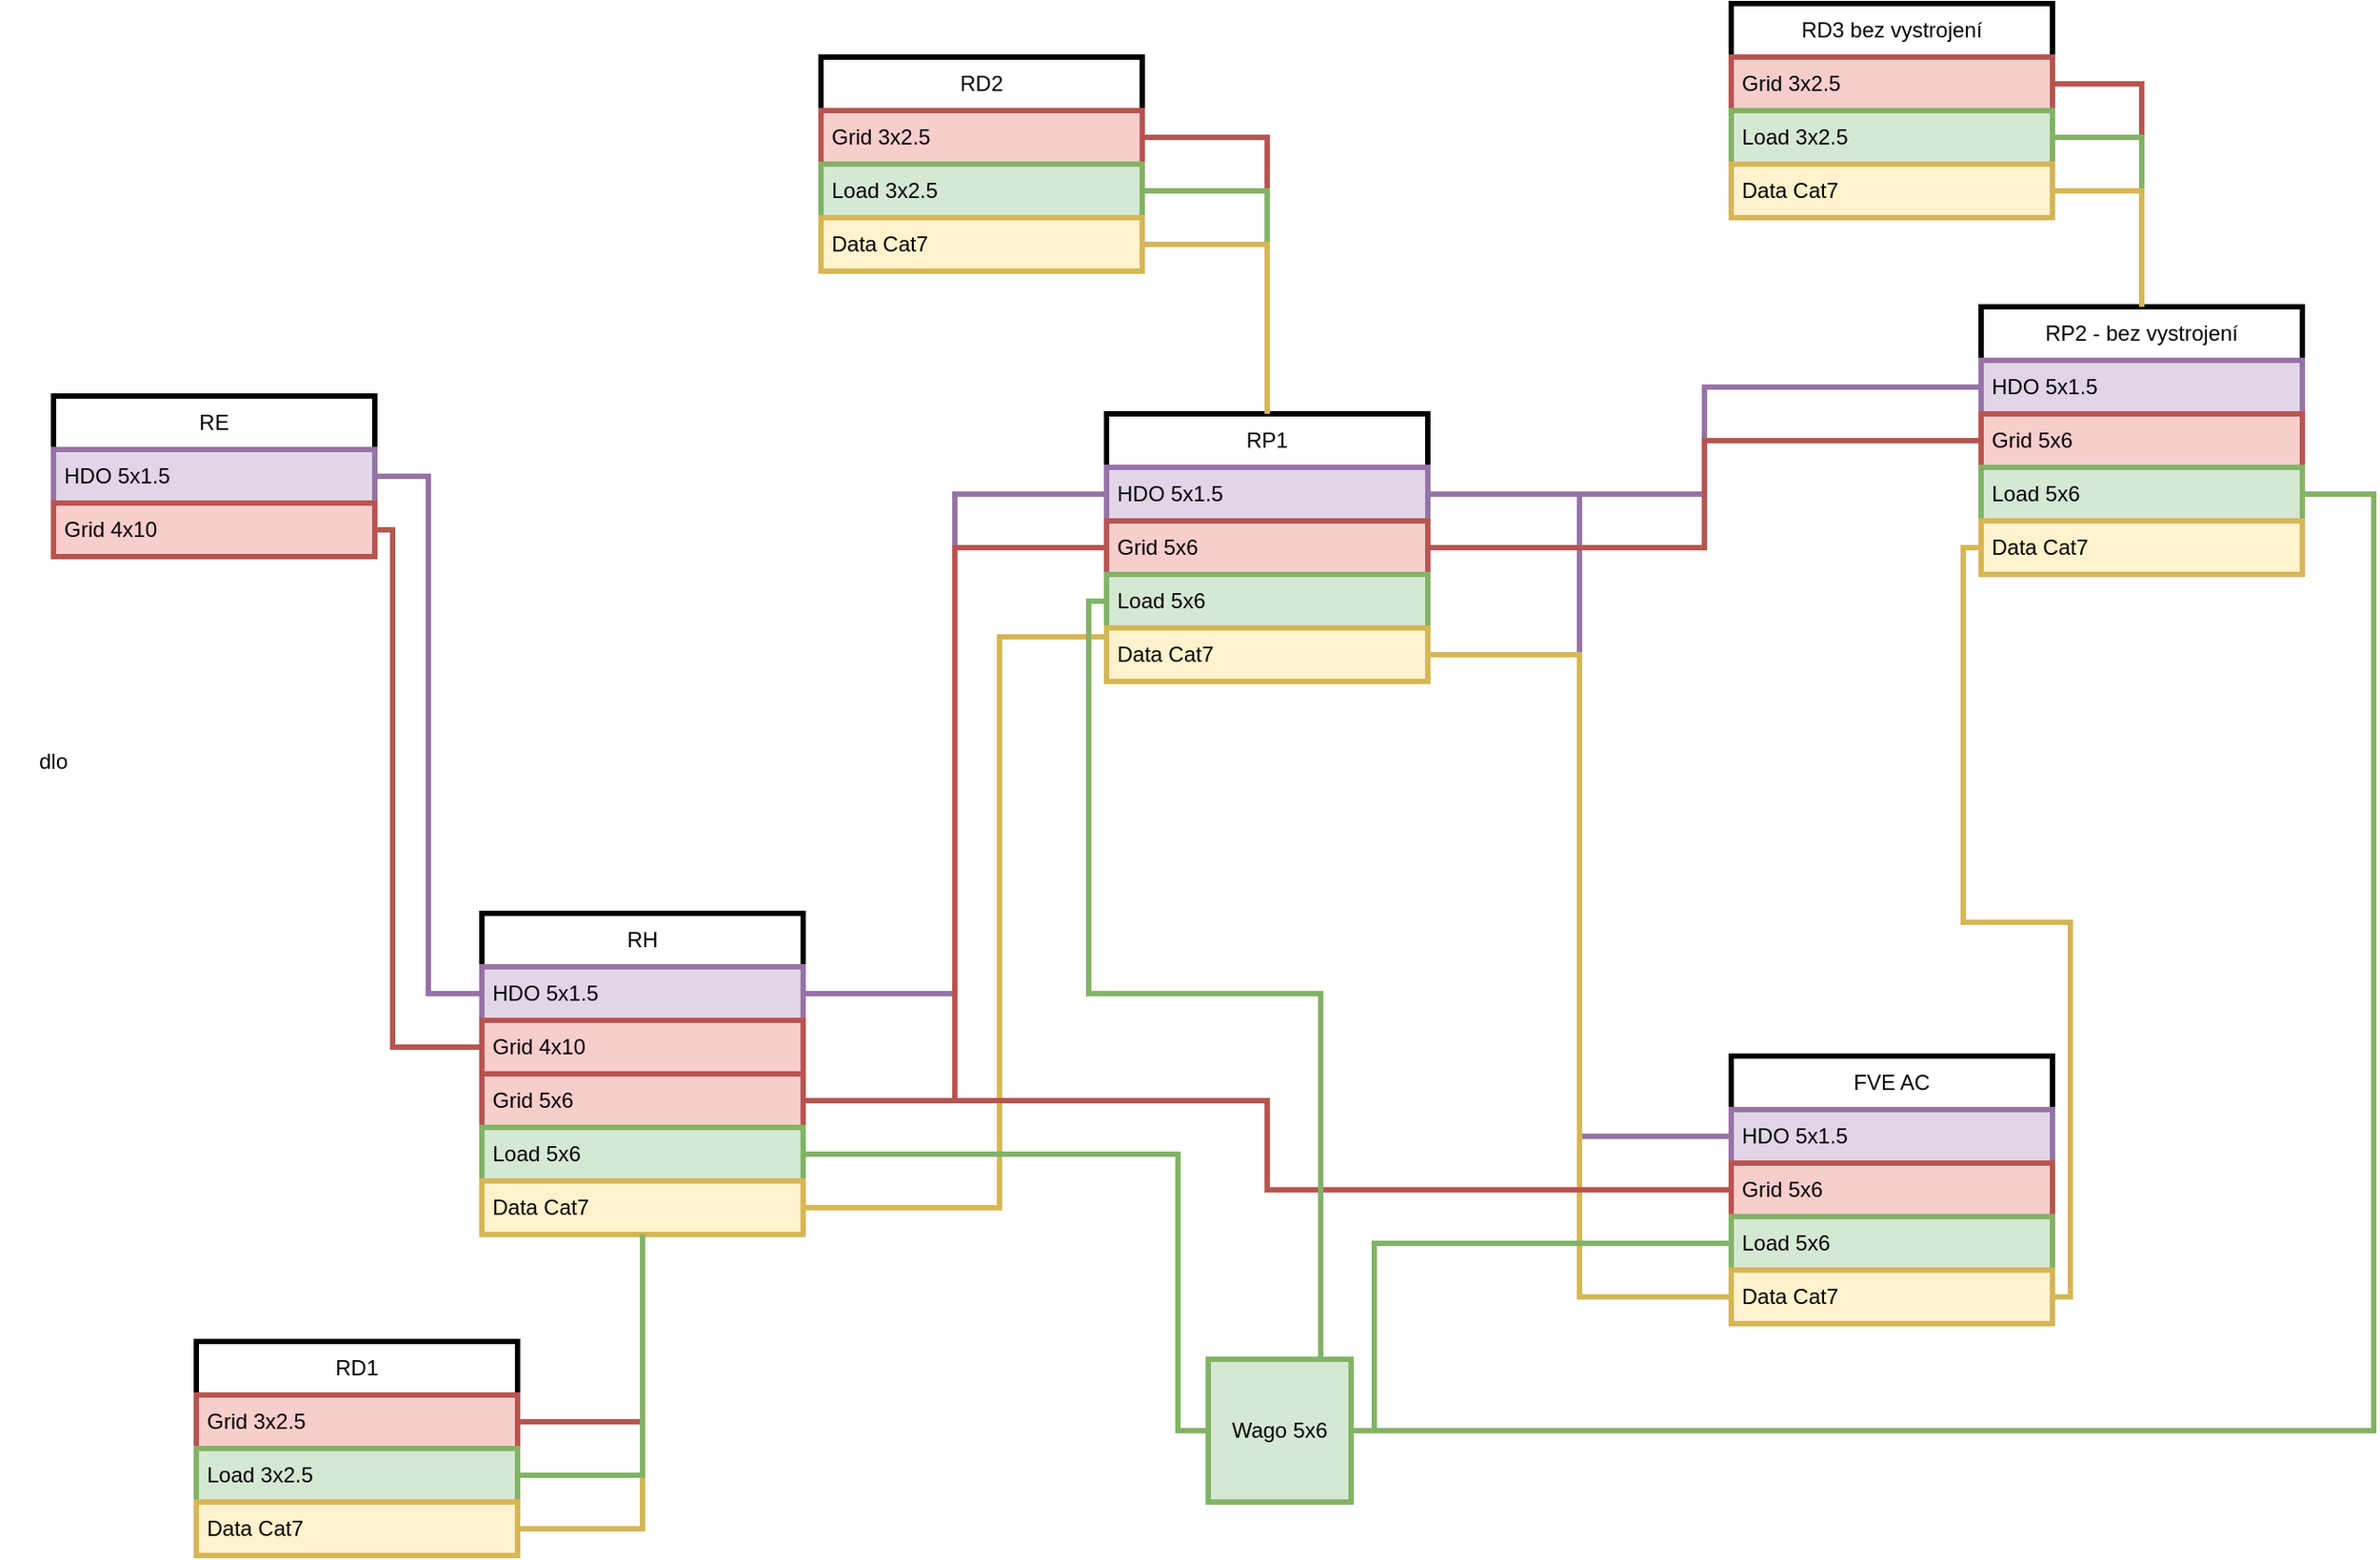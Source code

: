 <mxfile version="25.0.3">
  <diagram name="Stránka-1" id="s7uGZve95t0P6AHgvdYL">
    <mxGraphModel dx="1434" dy="1915" grid="1" gridSize="10" guides="1" tooltips="1" connect="1" arrows="1" fold="1" page="1" pageScale="1" pageWidth="1654" pageHeight="1169" math="0" shadow="0">
      <root>
        <mxCell id="0" />
        <mxCell id="1" parent="0" />
        <mxCell id="1UGIrWX7Iy0l2SpG3Klg-1" value="RE" style="swimlane;fontStyle=0;childLayout=stackLayout;horizontal=1;startSize=30;horizontalStack=0;resizeParent=1;resizeParentMax=0;resizeLast=0;collapsible=1;marginBottom=0;whiteSpace=wrap;html=1;strokeWidth=3;" parent="1" vertex="1">
          <mxGeometry x="50" y="-130" width="180" height="90" as="geometry" />
        </mxCell>
        <mxCell id="1UGIrWX7Iy0l2SpG3Klg-3" value="HDO 5x1.5" style="text;strokeColor=#9673a6;fillColor=#e1d5e7;align=left;verticalAlign=middle;spacingLeft=4;spacingRight=4;overflow=hidden;points=[[0,0.5],[1,0.5]];portConstraint=eastwest;rotatable=0;whiteSpace=wrap;html=1;strokeWidth=3;" parent="1UGIrWX7Iy0l2SpG3Klg-1" vertex="1">
          <mxGeometry y="30" width="180" height="30" as="geometry" />
        </mxCell>
        <mxCell id="1UGIrWX7Iy0l2SpG3Klg-2" value="Grid 4x10" style="text;strokeColor=#b85450;fillColor=#f8cecc;align=left;verticalAlign=middle;spacingLeft=4;spacingRight=4;overflow=hidden;points=[[0,0.5],[1,0.5]];portConstraint=eastwest;rotatable=0;whiteSpace=wrap;html=1;strokeWidth=3;" parent="1UGIrWX7Iy0l2SpG3Klg-1" vertex="1">
          <mxGeometry y="60" width="180" height="30" as="geometry" />
        </mxCell>
        <mxCell id="1UGIrWX7Iy0l2SpG3Klg-9" value="RH" style="swimlane;fontStyle=0;childLayout=stackLayout;horizontal=1;startSize=30;horizontalStack=0;resizeParent=1;resizeParentMax=0;resizeLast=0;collapsible=1;marginBottom=0;whiteSpace=wrap;html=1;strokeWidth=3;" parent="1" vertex="1">
          <mxGeometry x="290" y="160" width="180" height="180" as="geometry" />
        </mxCell>
        <mxCell id="1UGIrWX7Iy0l2SpG3Klg-11" value="HDO 5x1.5" style="text;strokeColor=#9673a6;fillColor=#e1d5e7;align=left;verticalAlign=middle;spacingLeft=4;spacingRight=4;overflow=hidden;points=[[0,0.5],[1,0.5]];portConstraint=eastwest;rotatable=0;whiteSpace=wrap;html=1;strokeWidth=3;" parent="1UGIrWX7Iy0l2SpG3Klg-9" vertex="1">
          <mxGeometry y="30" width="180" height="30" as="geometry" />
        </mxCell>
        <mxCell id="1UGIrWX7Iy0l2SpG3Klg-10" value="Grid 4x10" style="text;strokeColor=#b85450;fillColor=#f8cecc;align=left;verticalAlign=middle;spacingLeft=4;spacingRight=4;overflow=hidden;points=[[0,0.5],[1,0.5]];portConstraint=eastwest;rotatable=0;whiteSpace=wrap;html=1;strokeWidth=3;" parent="1UGIrWX7Iy0l2SpG3Klg-9" vertex="1">
          <mxGeometry y="60" width="180" height="30" as="geometry" />
        </mxCell>
        <mxCell id="1UGIrWX7Iy0l2SpG3Klg-23" value="Grid 5x6" style="text;strokeColor=#b85450;fillColor=#f8cecc;align=left;verticalAlign=middle;spacingLeft=4;spacingRight=4;overflow=hidden;points=[[0,0.5],[1,0.5]];portConstraint=eastwest;rotatable=0;whiteSpace=wrap;html=1;strokeWidth=3;" parent="1UGIrWX7Iy0l2SpG3Klg-9" vertex="1">
          <mxGeometry y="90" width="180" height="30" as="geometry" />
        </mxCell>
        <mxCell id="1UGIrWX7Iy0l2SpG3Klg-12" value="Load 5x6" style="text;strokeColor=#82b366;fillColor=#d5e8d4;align=left;verticalAlign=middle;spacingLeft=4;spacingRight=4;overflow=hidden;points=[[0,0.5],[1,0.5]];portConstraint=eastwest;rotatable=0;whiteSpace=wrap;html=1;strokeWidth=3;" parent="1UGIrWX7Iy0l2SpG3Klg-9" vertex="1">
          <mxGeometry y="120" width="180" height="30" as="geometry" />
        </mxCell>
        <mxCell id="1UGIrWX7Iy0l2SpG3Klg-44" value="Data Cat7" style="text;strokeColor=#d6b656;fillColor=#fff2cc;align=left;verticalAlign=middle;spacingLeft=4;spacingRight=4;overflow=hidden;points=[[0,0.5],[1,0.5]];portConstraint=eastwest;rotatable=0;whiteSpace=wrap;html=1;strokeWidth=3;" parent="1UGIrWX7Iy0l2SpG3Klg-9" vertex="1">
          <mxGeometry y="150" width="180" height="30" as="geometry" />
        </mxCell>
        <mxCell id="1UGIrWX7Iy0l2SpG3Klg-13" value="RP1" style="swimlane;fontStyle=0;childLayout=stackLayout;horizontal=1;startSize=30;horizontalStack=0;resizeParent=1;resizeParentMax=0;resizeLast=0;collapsible=1;marginBottom=0;whiteSpace=wrap;html=1;strokeWidth=3;" parent="1" vertex="1">
          <mxGeometry x="640" y="-120" width="180" height="150" as="geometry" />
        </mxCell>
        <mxCell id="1UGIrWX7Iy0l2SpG3Klg-15" value="HDO 5x1.5" style="text;strokeColor=#9673a6;fillColor=#e1d5e7;align=left;verticalAlign=middle;spacingLeft=4;spacingRight=4;overflow=hidden;points=[[0,0.5],[1,0.5]];portConstraint=eastwest;rotatable=0;whiteSpace=wrap;html=1;strokeWidth=3;" parent="1UGIrWX7Iy0l2SpG3Klg-13" vertex="1">
          <mxGeometry y="30" width="180" height="30" as="geometry" />
        </mxCell>
        <mxCell id="1UGIrWX7Iy0l2SpG3Klg-14" value="Grid 5x6" style="text;strokeColor=#b85450;fillColor=#f8cecc;align=left;verticalAlign=middle;spacingLeft=4;spacingRight=4;overflow=hidden;points=[[0,0.5],[1,0.5]];portConstraint=eastwest;rotatable=0;whiteSpace=wrap;html=1;strokeWidth=3;" parent="1UGIrWX7Iy0l2SpG3Klg-13" vertex="1">
          <mxGeometry y="60" width="180" height="30" as="geometry" />
        </mxCell>
        <mxCell id="1UGIrWX7Iy0l2SpG3Klg-16" value="Load 5x6" style="text;strokeColor=#82b366;fillColor=#d5e8d4;align=left;verticalAlign=middle;spacingLeft=4;spacingRight=4;overflow=hidden;points=[[0,0.5],[1,0.5]];portConstraint=eastwest;rotatable=0;whiteSpace=wrap;html=1;strokeWidth=3;" parent="1UGIrWX7Iy0l2SpG3Klg-13" vertex="1">
          <mxGeometry y="90" width="180" height="30" as="geometry" />
        </mxCell>
        <mxCell id="1UGIrWX7Iy0l2SpG3Klg-45" value="Data Cat7" style="text;strokeColor=#d6b656;fillColor=#fff2cc;align=left;verticalAlign=middle;spacingLeft=4;spacingRight=4;overflow=hidden;points=[[0,0.5],[1,0.5]];portConstraint=eastwest;rotatable=0;whiteSpace=wrap;html=1;strokeWidth=3;" parent="1UGIrWX7Iy0l2SpG3Klg-13" vertex="1">
          <mxGeometry y="120" width="180" height="30" as="geometry" />
        </mxCell>
        <mxCell id="1UGIrWX7Iy0l2SpG3Klg-17" value="FVE AC" style="swimlane;fontStyle=0;childLayout=stackLayout;horizontal=1;startSize=30;horizontalStack=0;resizeParent=1;resizeParentMax=0;resizeLast=0;collapsible=1;marginBottom=0;whiteSpace=wrap;html=1;strokeWidth=3;" parent="1" vertex="1">
          <mxGeometry x="990" y="240" width="180" height="150" as="geometry" />
        </mxCell>
        <mxCell id="1UGIrWX7Iy0l2SpG3Klg-20" value="HDO 5x1.5" style="text;strokeColor=#9673a6;fillColor=#e1d5e7;align=left;verticalAlign=middle;spacingLeft=4;spacingRight=4;overflow=hidden;points=[[0,0.5],[1,0.5]];portConstraint=eastwest;rotatable=0;whiteSpace=wrap;html=1;strokeWidth=3;" parent="1UGIrWX7Iy0l2SpG3Klg-17" vertex="1">
          <mxGeometry y="30" width="180" height="30" as="geometry" />
        </mxCell>
        <mxCell id="1UGIrWX7Iy0l2SpG3Klg-18" value="Grid 5x6" style="text;strokeColor=#b85450;fillColor=#f8cecc;align=left;verticalAlign=middle;spacingLeft=4;spacingRight=4;overflow=hidden;points=[[0,0.5],[1,0.5]];portConstraint=eastwest;rotatable=0;whiteSpace=wrap;html=1;strokeWidth=3;" parent="1UGIrWX7Iy0l2SpG3Klg-17" vertex="1">
          <mxGeometry y="60" width="180" height="30" as="geometry" />
        </mxCell>
        <mxCell id="1UGIrWX7Iy0l2SpG3Klg-19" value="Load 5x6" style="text;strokeColor=#82b366;fillColor=#d5e8d4;align=left;verticalAlign=middle;spacingLeft=4;spacingRight=4;overflow=hidden;points=[[0,0.5],[1,0.5]];portConstraint=eastwest;rotatable=0;whiteSpace=wrap;html=1;strokeWidth=3;" parent="1UGIrWX7Iy0l2SpG3Klg-17" vertex="1">
          <mxGeometry y="90" width="180" height="30" as="geometry" />
        </mxCell>
        <mxCell id="1UGIrWX7Iy0l2SpG3Klg-51" value="Data Cat7" style="text;strokeColor=#d6b656;fillColor=#fff2cc;align=left;verticalAlign=middle;spacingLeft=4;spacingRight=4;overflow=hidden;points=[[0,0.5],[1,0.5]];portConstraint=eastwest;rotatable=0;whiteSpace=wrap;html=1;strokeWidth=3;" parent="1UGIrWX7Iy0l2SpG3Klg-17" vertex="1">
          <mxGeometry y="120" width="180" height="30" as="geometry" />
        </mxCell>
        <mxCell id="1UGIrWX7Iy0l2SpG3Klg-22" value="" style="endArrow=none;html=1;rounded=0;fillColor=#e1d5e7;strokeColor=#9673a6;strokeWidth=3;edgeStyle=orthogonalEdgeStyle;" parent="1" source="1UGIrWX7Iy0l2SpG3Klg-3" target="1UGIrWX7Iy0l2SpG3Klg-11" edge="1">
          <mxGeometry width="50" height="50" relative="1" as="geometry">
            <mxPoint x="340" y="215" as="sourcePoint" />
            <mxPoint x="500" y="215" as="targetPoint" />
          </mxGeometry>
        </mxCell>
        <mxCell id="1UGIrWX7Iy0l2SpG3Klg-26" value="" style="endArrow=none;html=1;rounded=0;fillColor=#e1d5e7;strokeColor=#9673a6;strokeWidth=3;edgeStyle=orthogonalEdgeStyle;" parent="1" source="1UGIrWX7Iy0l2SpG3Klg-11" target="1UGIrWX7Iy0l2SpG3Klg-15" edge="1">
          <mxGeometry width="50" height="50" relative="1" as="geometry">
            <mxPoint x="610" y="262" as="sourcePoint" />
            <mxPoint x="760" y="210" as="targetPoint" />
          </mxGeometry>
        </mxCell>
        <mxCell id="1UGIrWX7Iy0l2SpG3Klg-27" value="" style="endArrow=none;html=1;rounded=0;fillColor=#e1d5e7;strokeColor=#9673a6;strokeWidth=3;edgeStyle=orthogonalEdgeStyle;" parent="1" source="1UGIrWX7Iy0l2SpG3Klg-15" target="1UGIrWX7Iy0l2SpG3Klg-20" edge="1">
          <mxGeometry width="50" height="50" relative="1" as="geometry">
            <mxPoint x="900" y="140" as="sourcePoint" />
            <mxPoint x="1040" y="140" as="targetPoint" />
          </mxGeometry>
        </mxCell>
        <mxCell id="1UGIrWX7Iy0l2SpG3Klg-36" value="RP2 - bez vystrojení" style="swimlane;fontStyle=0;childLayout=stackLayout;horizontal=1;startSize=30;horizontalStack=0;resizeParent=1;resizeParentMax=0;resizeLast=0;collapsible=1;marginBottom=0;whiteSpace=wrap;html=1;strokeWidth=3;" parent="1" vertex="1">
          <mxGeometry x="1130" y="-180" width="180" height="150" as="geometry" />
        </mxCell>
        <mxCell id="1UGIrWX7Iy0l2SpG3Klg-37" value="HDO 5x1.5" style="text;strokeColor=#9673a6;fillColor=#e1d5e7;align=left;verticalAlign=middle;spacingLeft=4;spacingRight=4;overflow=hidden;points=[[0,0.5],[1,0.5]];portConstraint=eastwest;rotatable=0;whiteSpace=wrap;html=1;strokeWidth=3;" parent="1UGIrWX7Iy0l2SpG3Klg-36" vertex="1">
          <mxGeometry y="30" width="180" height="30" as="geometry" />
        </mxCell>
        <mxCell id="1UGIrWX7Iy0l2SpG3Klg-38" value="Grid 5x6" style="text;strokeColor=#b85450;fillColor=#f8cecc;align=left;verticalAlign=middle;spacingLeft=4;spacingRight=4;overflow=hidden;points=[[0,0.5],[1,0.5]];portConstraint=eastwest;rotatable=0;whiteSpace=wrap;html=1;strokeWidth=3;" parent="1UGIrWX7Iy0l2SpG3Klg-36" vertex="1">
          <mxGeometry y="60" width="180" height="30" as="geometry" />
        </mxCell>
        <mxCell id="1UGIrWX7Iy0l2SpG3Klg-39" value="Load 5x6" style="text;strokeColor=#82b366;fillColor=#d5e8d4;align=left;verticalAlign=middle;spacingLeft=4;spacingRight=4;overflow=hidden;points=[[0,0.5],[1,0.5]];portConstraint=eastwest;rotatable=0;whiteSpace=wrap;html=1;strokeWidth=3;" parent="1UGIrWX7Iy0l2SpG3Klg-36" vertex="1">
          <mxGeometry y="90" width="180" height="30" as="geometry" />
        </mxCell>
        <mxCell id="1UGIrWX7Iy0l2SpG3Klg-52" value="Data Cat7" style="text;strokeColor=#d6b656;fillColor=#fff2cc;align=left;verticalAlign=middle;spacingLeft=4;spacingRight=4;overflow=hidden;points=[[0,0.5],[1,0.5]];portConstraint=eastwest;rotatable=0;whiteSpace=wrap;html=1;strokeWidth=3;" parent="1UGIrWX7Iy0l2SpG3Klg-36" vertex="1">
          <mxGeometry y="120" width="180" height="30" as="geometry" />
        </mxCell>
        <mxCell id="1UGIrWX7Iy0l2SpG3Klg-41" value="" style="endArrow=none;html=1;rounded=0;fillColor=#e1d5e7;strokeColor=#9673a6;exitX=1;exitY=0.5;exitDx=0;exitDy=0;entryX=0;entryY=0.5;entryDx=0;entryDy=0;strokeWidth=3;edgeStyle=orthogonalEdgeStyle;" parent="1" source="1UGIrWX7Iy0l2SpG3Klg-15" target="1UGIrWX7Iy0l2SpG3Klg-37" edge="1">
          <mxGeometry width="50" height="50" relative="1" as="geometry">
            <mxPoint x="990" y="90" as="sourcePoint" />
            <mxPoint x="1040" y="40" as="targetPoint" />
          </mxGeometry>
        </mxCell>
        <mxCell id="rhwyj6UH5brpqnjEd6f1-1" value="RD1" style="swimlane;fontStyle=0;childLayout=stackLayout;horizontal=1;startSize=30;horizontalStack=0;resizeParent=1;resizeParentMax=0;resizeLast=0;collapsible=1;marginBottom=0;whiteSpace=wrap;html=1;strokeWidth=3;" vertex="1" parent="1">
          <mxGeometry x="130" y="400" width="180" height="120" as="geometry" />
        </mxCell>
        <mxCell id="rhwyj6UH5brpqnjEd6f1-4" value="Grid 3x2.5" style="text;strokeColor=#b85450;fillColor=#f8cecc;align=left;verticalAlign=middle;spacingLeft=4;spacingRight=4;overflow=hidden;points=[[0,0.5],[1,0.5]];portConstraint=eastwest;rotatable=0;whiteSpace=wrap;html=1;strokeWidth=3;" vertex="1" parent="rhwyj6UH5brpqnjEd6f1-1">
          <mxGeometry y="30" width="180" height="30" as="geometry" />
        </mxCell>
        <mxCell id="rhwyj6UH5brpqnjEd6f1-5" value="Load 3x2.5" style="text;strokeColor=#82b366;fillColor=#d5e8d4;align=left;verticalAlign=middle;spacingLeft=4;spacingRight=4;overflow=hidden;points=[[0,0.5],[1,0.5]];portConstraint=eastwest;rotatable=0;whiteSpace=wrap;html=1;strokeWidth=3;" vertex="1" parent="rhwyj6UH5brpqnjEd6f1-1">
          <mxGeometry y="60" width="180" height="30" as="geometry" />
        </mxCell>
        <mxCell id="rhwyj6UH5brpqnjEd6f1-6" value="Data Cat7" style="text;strokeColor=#d6b656;fillColor=#fff2cc;align=left;verticalAlign=middle;spacingLeft=4;spacingRight=4;overflow=hidden;points=[[0,0.5],[1,0.5]];portConstraint=eastwest;rotatable=0;whiteSpace=wrap;html=1;strokeWidth=3;" vertex="1" parent="rhwyj6UH5brpqnjEd6f1-1">
          <mxGeometry y="90" width="180" height="30" as="geometry" />
        </mxCell>
        <mxCell id="rhwyj6UH5brpqnjEd6f1-7" value="" style="endArrow=none;html=1;rounded=0;fillColor=#fff2cc;strokeColor=#d6b656;strokeWidth=3;edgeStyle=orthogonalEdgeStyle;" edge="1" parent="1" source="rhwyj6UH5brpqnjEd6f1-6" target="1UGIrWX7Iy0l2SpG3Klg-9">
          <mxGeometry width="50" height="50" relative="1" as="geometry">
            <mxPoint x="70" y="510" as="sourcePoint" />
            <mxPoint x="247" y="370" as="targetPoint" />
          </mxGeometry>
        </mxCell>
        <mxCell id="rhwyj6UH5brpqnjEd6f1-8" value="" style="endArrow=none;html=1;rounded=0;fillColor=#f8cecc;strokeColor=#b85450;strokeWidth=3;edgeStyle=orthogonalEdgeStyle;" edge="1" parent="1" source="rhwyj6UH5brpqnjEd6f1-4" target="1UGIrWX7Iy0l2SpG3Klg-9">
          <mxGeometry width="50" height="50" relative="1" as="geometry">
            <mxPoint x="240" y="245" as="sourcePoint" />
            <mxPoint x="300" y="245" as="targetPoint" />
          </mxGeometry>
        </mxCell>
        <mxCell id="rhwyj6UH5brpqnjEd6f1-10" value="" style="endArrow=none;html=1;rounded=0;fillColor=#d5e8d4;strokeColor=#82b366;strokeWidth=3;edgeStyle=orthogonalEdgeStyle;" edge="1" parent="1" source="1UGIrWX7Iy0l2SpG3Klg-9" target="rhwyj6UH5brpqnjEd6f1-5">
          <mxGeometry width="50" height="50" relative="1" as="geometry">
            <mxPoint x="480" y="305" as="sourcePoint" />
            <mxPoint x="707" y="400" as="targetPoint" />
          </mxGeometry>
        </mxCell>
        <mxCell id="rhwyj6UH5brpqnjEd6f1-11" value="RD2" style="swimlane;fontStyle=0;childLayout=stackLayout;horizontal=1;startSize=30;horizontalStack=0;resizeParent=1;resizeParentMax=0;resizeLast=0;collapsible=1;marginBottom=0;whiteSpace=wrap;html=1;strokeWidth=3;" vertex="1" parent="1">
          <mxGeometry x="480" y="-320" width="180" height="120" as="geometry" />
        </mxCell>
        <mxCell id="rhwyj6UH5brpqnjEd6f1-12" value="Grid 3x2.5" style="text;strokeColor=#b85450;fillColor=#f8cecc;align=left;verticalAlign=middle;spacingLeft=4;spacingRight=4;overflow=hidden;points=[[0,0.5],[1,0.5]];portConstraint=eastwest;rotatable=0;whiteSpace=wrap;html=1;strokeWidth=3;" vertex="1" parent="rhwyj6UH5brpqnjEd6f1-11">
          <mxGeometry y="30" width="180" height="30" as="geometry" />
        </mxCell>
        <mxCell id="rhwyj6UH5brpqnjEd6f1-13" value="Load 3x2.5" style="text;strokeColor=#82b366;fillColor=#d5e8d4;align=left;verticalAlign=middle;spacingLeft=4;spacingRight=4;overflow=hidden;points=[[0,0.5],[1,0.5]];portConstraint=eastwest;rotatable=0;whiteSpace=wrap;html=1;strokeWidth=3;" vertex="1" parent="rhwyj6UH5brpqnjEd6f1-11">
          <mxGeometry y="60" width="180" height="30" as="geometry" />
        </mxCell>
        <mxCell id="rhwyj6UH5brpqnjEd6f1-14" value="Data Cat7" style="text;strokeColor=#d6b656;fillColor=#fff2cc;align=left;verticalAlign=middle;spacingLeft=4;spacingRight=4;overflow=hidden;points=[[0,0.5],[1,0.5]];portConstraint=eastwest;rotatable=0;whiteSpace=wrap;html=1;strokeWidth=3;" vertex="1" parent="rhwyj6UH5brpqnjEd6f1-11">
          <mxGeometry y="90" width="180" height="30" as="geometry" />
        </mxCell>
        <mxCell id="rhwyj6UH5brpqnjEd6f1-17" value="" style="endArrow=none;html=1;rounded=0;fillColor=#f8cecc;strokeColor=#b85450;strokeWidth=3;edgeStyle=orthogonalEdgeStyle;" edge="1" parent="1" source="1UGIrWX7Iy0l2SpG3Klg-13" target="rhwyj6UH5brpqnjEd6f1-12">
          <mxGeometry width="50" height="50" relative="1" as="geometry">
            <mxPoint x="420" y="-130" as="sourcePoint" />
            <mxPoint x="860" y="-127" as="targetPoint" />
          </mxGeometry>
        </mxCell>
        <mxCell id="rhwyj6UH5brpqnjEd6f1-18" value="" style="endArrow=none;html=1;rounded=0;fillColor=#d5e8d4;strokeColor=#82b366;strokeWidth=3;edgeStyle=orthogonalEdgeStyle;" edge="1" parent="1" source="rhwyj6UH5brpqnjEd6f1-13" target="1UGIrWX7Iy0l2SpG3Klg-13">
          <mxGeometry width="50" height="50" relative="1" as="geometry">
            <mxPoint x="1150" y="-180" as="sourcePoint" />
            <mxPoint x="1080" y="80" as="targetPoint" />
          </mxGeometry>
        </mxCell>
        <mxCell id="rhwyj6UH5brpqnjEd6f1-19" value="" style="endArrow=none;html=1;rounded=0;fillColor=#fff2cc;strokeColor=#d6b656;strokeWidth=3;edgeStyle=orthogonalEdgeStyle;" edge="1" parent="1" source="1UGIrWX7Iy0l2SpG3Klg-13" target="rhwyj6UH5brpqnjEd6f1-14">
          <mxGeometry width="50" height="50" relative="1" as="geometry">
            <mxPoint x="1090" y="150" as="sourcePoint" />
            <mxPoint x="1160" y="-110" as="targetPoint" />
          </mxGeometry>
        </mxCell>
        <mxCell id="rhwyj6UH5brpqnjEd6f1-20" value="RD3 bez vystrojení" style="swimlane;fontStyle=0;childLayout=stackLayout;horizontal=1;startSize=30;horizontalStack=0;resizeParent=1;resizeParentMax=0;resizeLast=0;collapsible=1;marginBottom=0;whiteSpace=wrap;html=1;strokeWidth=3;" vertex="1" parent="1">
          <mxGeometry x="990" y="-350" width="180" height="120" as="geometry" />
        </mxCell>
        <mxCell id="rhwyj6UH5brpqnjEd6f1-21" value="Grid 3x2.5" style="text;strokeColor=#b85450;fillColor=#f8cecc;align=left;verticalAlign=middle;spacingLeft=4;spacingRight=4;overflow=hidden;points=[[0,0.5],[1,0.5]];portConstraint=eastwest;rotatable=0;whiteSpace=wrap;html=1;strokeWidth=3;" vertex="1" parent="rhwyj6UH5brpqnjEd6f1-20">
          <mxGeometry y="30" width="180" height="30" as="geometry" />
        </mxCell>
        <mxCell id="rhwyj6UH5brpqnjEd6f1-22" value="Load 3x2.5" style="text;strokeColor=#82b366;fillColor=#d5e8d4;align=left;verticalAlign=middle;spacingLeft=4;spacingRight=4;overflow=hidden;points=[[0,0.5],[1,0.5]];portConstraint=eastwest;rotatable=0;whiteSpace=wrap;html=1;strokeWidth=3;" vertex="1" parent="rhwyj6UH5brpqnjEd6f1-20">
          <mxGeometry y="60" width="180" height="30" as="geometry" />
        </mxCell>
        <mxCell id="rhwyj6UH5brpqnjEd6f1-23" value="Data Cat7" style="text;strokeColor=#d6b656;fillColor=#fff2cc;align=left;verticalAlign=middle;spacingLeft=4;spacingRight=4;overflow=hidden;points=[[0,0.5],[1,0.5]];portConstraint=eastwest;rotatable=0;whiteSpace=wrap;html=1;strokeWidth=3;" vertex="1" parent="rhwyj6UH5brpqnjEd6f1-20">
          <mxGeometry y="90" width="180" height="30" as="geometry" />
        </mxCell>
        <mxCell id="rhwyj6UH5brpqnjEd6f1-24" value="" style="endArrow=none;html=1;rounded=0;fillColor=#f8cecc;strokeColor=#b85450;strokeWidth=3;edgeStyle=orthogonalEdgeStyle;" edge="1" parent="1" source="rhwyj6UH5brpqnjEd6f1-21" target="1UGIrWX7Iy0l2SpG3Klg-36">
          <mxGeometry width="50" height="50" relative="1" as="geometry">
            <mxPoint x="1050" y="-200.5" as="sourcePoint" />
            <mxPoint x="990" y="-345.5" as="targetPoint" />
          </mxGeometry>
        </mxCell>
        <mxCell id="rhwyj6UH5brpqnjEd6f1-25" value="" style="endArrow=none;html=1;rounded=0;fillColor=#d5e8d4;strokeColor=#82b366;strokeWidth=3;edgeStyle=orthogonalEdgeStyle;" edge="1" parent="1" source="rhwyj6UH5brpqnjEd6f1-22" target="1UGIrWX7Iy0l2SpG3Klg-36">
          <mxGeometry width="50" height="50" relative="1" as="geometry">
            <mxPoint x="1240" y="-317.5" as="sourcePoint" />
            <mxPoint x="1300" y="-202.5" as="targetPoint" />
          </mxGeometry>
        </mxCell>
        <mxCell id="rhwyj6UH5brpqnjEd6f1-26" value="" style="endArrow=none;html=1;rounded=0;fillColor=#fff2cc;strokeColor=#d6b656;strokeWidth=3;edgeStyle=orthogonalEdgeStyle;" edge="1" parent="1" source="1UGIrWX7Iy0l2SpG3Klg-36" target="rhwyj6UH5brpqnjEd6f1-23">
          <mxGeometry width="50" height="50" relative="1" as="geometry">
            <mxPoint x="1320" y="-235" as="sourcePoint" />
            <mxPoint x="1260" y="-320" as="targetPoint" />
          </mxGeometry>
        </mxCell>
        <mxCell id="rhwyj6UH5brpqnjEd6f1-27" value="dlo" style="text;strokeColor=none;align=center;fillColor=none;html=1;verticalAlign=middle;whiteSpace=wrap;rounded=0;" vertex="1" parent="1">
          <mxGeometry x="20" y="60" width="60" height="30" as="geometry" />
        </mxCell>
        <mxCell id="1UGIrWX7Iy0l2SpG3Klg-57" value="Data" parent="0" />
        <mxCell id="1UGIrWX7Iy0l2SpG3Klg-53" value="" style="endArrow=none;html=1;rounded=0;fillColor=#fff2cc;strokeColor=#d6b656;strokeWidth=3;entryX=0;entryY=0.5;entryDx=0;entryDy=0;edgeStyle=orthogonalEdgeStyle;" parent="1UGIrWX7Iy0l2SpG3Klg-57" source="1UGIrWX7Iy0l2SpG3Klg-44" target="1UGIrWX7Iy0l2SpG3Klg-45" edge="1">
          <mxGeometry width="50" height="50" relative="1" as="geometry">
            <mxPoint x="446" y="320" as="sourcePoint" />
            <mxPoint x="707" y="389" as="targetPoint" />
            <Array as="points">
              <mxPoint x="580" y="325" />
              <mxPoint x="580" y="5" />
            </Array>
          </mxGeometry>
        </mxCell>
        <mxCell id="1UGIrWX7Iy0l2SpG3Klg-54" value="" style="endArrow=none;html=1;rounded=0;fillColor=#fff2cc;strokeColor=#d6b656;strokeWidth=3;exitX=1;exitY=0.5;exitDx=0;exitDy=0;edgeStyle=orthogonalEdgeStyle;" parent="1UGIrWX7Iy0l2SpG3Klg-57" source="1UGIrWX7Iy0l2SpG3Klg-45" target="1UGIrWX7Iy0l2SpG3Klg-51" edge="1">
          <mxGeometry width="50" height="50" relative="1" as="geometry">
            <mxPoint x="428" y="320" as="sourcePoint" />
            <mxPoint x="709" y="210" as="targetPoint" />
          </mxGeometry>
        </mxCell>
        <mxCell id="1UGIrWX7Iy0l2SpG3Klg-56" value="" style="endArrow=none;html=1;rounded=0;exitX=1;exitY=0.5;exitDx=0;exitDy=0;fillColor=#fff2cc;strokeColor=#d6b656;strokeWidth=3;edgeStyle=orthogonalEdgeStyle;" parent="1UGIrWX7Iy0l2SpG3Klg-57" source="1UGIrWX7Iy0l2SpG3Klg-51" target="1UGIrWX7Iy0l2SpG3Klg-52" edge="1">
          <mxGeometry width="50" height="50" relative="1" as="geometry">
            <mxPoint x="780" y="320" as="sourcePoint" />
            <mxPoint x="1140" y="185" as="targetPoint" />
          </mxGeometry>
        </mxCell>
        <mxCell id="1UGIrWX7Iy0l2SpG3Klg-58" value="Grid" parent="0" />
        <mxCell id="1UGIrWX7Iy0l2SpG3Klg-31" value="" style="endArrow=none;html=1;rounded=0;exitX=1;exitY=0.5;exitDx=0;exitDy=0;fillColor=#f8cecc;strokeColor=#b85450;strokeWidth=3;edgeStyle=orthogonalEdgeStyle;" parent="1UGIrWX7Iy0l2SpG3Klg-58" source="1UGIrWX7Iy0l2SpG3Klg-23" target="1UGIrWX7Iy0l2SpG3Klg-18" edge="1">
          <mxGeometry width="50" height="50" relative="1" as="geometry">
            <mxPoint x="660" y="310" as="sourcePoint" />
            <mxPoint x="710" y="260" as="targetPoint" />
          </mxGeometry>
        </mxCell>
        <mxCell id="1UGIrWX7Iy0l2SpG3Klg-25" value="" style="endArrow=none;html=1;rounded=0;fillColor=#f8cecc;strokeColor=#b85450;strokeWidth=3;edgeStyle=orthogonalEdgeStyle;" parent="1UGIrWX7Iy0l2SpG3Klg-58" source="1UGIrWX7Iy0l2SpG3Klg-23" target="1UGIrWX7Iy0l2SpG3Klg-14" edge="1">
          <mxGeometry width="50" height="50" relative="1" as="geometry">
            <mxPoint x="650" y="245" as="sourcePoint" />
            <mxPoint x="780" y="245" as="targetPoint" />
          </mxGeometry>
        </mxCell>
        <mxCell id="1UGIrWX7Iy0l2SpG3Klg-42" value="" style="endArrow=none;html=1;rounded=0;fillColor=#f8cecc;strokeColor=#b85450;strokeWidth=3;edgeStyle=orthogonalEdgeStyle;" parent="1UGIrWX7Iy0l2SpG3Klg-58" source="1UGIrWX7Iy0l2SpG3Klg-14" target="1UGIrWX7Iy0l2SpG3Klg-38" edge="1">
          <mxGeometry width="50" height="50" relative="1" as="geometry">
            <mxPoint x="720" y="30" as="sourcePoint" />
            <mxPoint x="1160" y="33" as="targetPoint" />
          </mxGeometry>
        </mxCell>
        <mxCell id="1UGIrWX7Iy0l2SpG3Klg-21" value="" style="endArrow=none;html=1;rounded=0;fillColor=#f8cecc;strokeColor=#b85450;strokeWidth=3;edgeStyle=orthogonalEdgeStyle;" parent="1UGIrWX7Iy0l2SpG3Klg-58" source="1UGIrWX7Iy0l2SpG3Klg-2" target="1UGIrWX7Iy0l2SpG3Klg-10" edge="1">
          <mxGeometry width="50" height="50" relative="1" as="geometry">
            <mxPoint x="660" y="410" as="sourcePoint" />
            <mxPoint x="710" y="360" as="targetPoint" />
            <Array as="points">
              <mxPoint x="240" y="-55" />
              <mxPoint x="240" y="235" />
            </Array>
          </mxGeometry>
        </mxCell>
        <mxCell id="1UGIrWX7Iy0l2SpG3Klg-59" value="Load" parent="0" />
        <mxCell id="1UGIrWX7Iy0l2SpG3Klg-32" value="" style="endArrow=none;html=1;rounded=0;fillColor=#d5e8d4;strokeColor=#82b366;strokeWidth=3;edgeStyle=orthogonalEdgeStyle;" parent="1UGIrWX7Iy0l2SpG3Klg-59" source="1UGIrWX7Iy0l2SpG3Klg-12" target="1UGIrWX7Iy0l2SpG3Klg-33" edge="1">
          <mxGeometry width="50" height="50" relative="1" as="geometry">
            <mxPoint x="480" y="275" as="sourcePoint" />
            <mxPoint x="950" y="278" as="targetPoint" />
            <Array as="points">
              <mxPoint x="680" y="295" />
              <mxPoint x="680" y="450" />
            </Array>
          </mxGeometry>
        </mxCell>
        <mxCell id="1UGIrWX7Iy0l2SpG3Klg-35" value="" style="endArrow=none;html=1;rounded=0;fillColor=#d5e8d4;strokeColor=#82b366;strokeWidth=3;entryX=0;entryY=0.5;entryDx=0;entryDy=0;edgeStyle=orthogonalEdgeStyle;" parent="1UGIrWX7Iy0l2SpG3Klg-59" source="1UGIrWX7Iy0l2SpG3Klg-33" target="1UGIrWX7Iy0l2SpG3Klg-16" edge="1">
          <mxGeometry width="50" height="50" relative="1" as="geometry">
            <mxPoint x="760" y="327" as="sourcePoint" />
            <mxPoint x="950" y="315" as="targetPoint" />
            <Array as="points">
              <mxPoint x="760" y="205" />
              <mxPoint x="630" y="205" />
              <mxPoint x="630" y="-15" />
            </Array>
          </mxGeometry>
        </mxCell>
        <mxCell id="1UGIrWX7Iy0l2SpG3Klg-34" value="" style="endArrow=none;html=1;rounded=0;fillColor=#d5e8d4;strokeColor=#82b366;strokeWidth=3;edgeStyle=orthogonalEdgeStyle;" parent="1UGIrWX7Iy0l2SpG3Klg-59" source="1UGIrWX7Iy0l2SpG3Klg-33" target="1UGIrWX7Iy0l2SpG3Klg-19" edge="1">
          <mxGeometry width="50" height="50" relative="1" as="geometry">
            <mxPoint x="790" y="345" as="sourcePoint" />
            <mxPoint x="990" y="360" as="targetPoint" />
            <Array as="points">
              <mxPoint x="790" y="450" />
              <mxPoint x="790" y="345" />
            </Array>
          </mxGeometry>
        </mxCell>
        <mxCell id="1UGIrWX7Iy0l2SpG3Klg-43" value="" style="endArrow=none;html=1;rounded=0;fillColor=#d5e8d4;strokeColor=#82b366;strokeWidth=3;edgeStyle=orthogonalEdgeStyle;" parent="1UGIrWX7Iy0l2SpG3Klg-59" source="1UGIrWX7Iy0l2SpG3Klg-33" target="1UGIrWX7Iy0l2SpG3Klg-39" edge="1">
          <mxGeometry width="50" height="50" relative="1" as="geometry">
            <mxPoint x="780" y="387" as="sourcePoint" />
            <mxPoint x="965" y="324" as="targetPoint" />
            <Array as="points">
              <mxPoint x="1350" y="450" />
              <mxPoint x="1350" y="-75" />
            </Array>
          </mxGeometry>
        </mxCell>
        <mxCell id="1UGIrWX7Iy0l2SpG3Klg-33" value="Wago 5x6" style="whiteSpace=wrap;html=1;aspect=fixed;fillColor=#d5e8d4;strokeColor=#82b366;strokeWidth=3;" parent="1UGIrWX7Iy0l2SpG3Klg-59" vertex="1">
          <mxGeometry x="697" y="410" width="80" height="80" as="geometry" />
        </mxCell>
      </root>
    </mxGraphModel>
  </diagram>
</mxfile>
